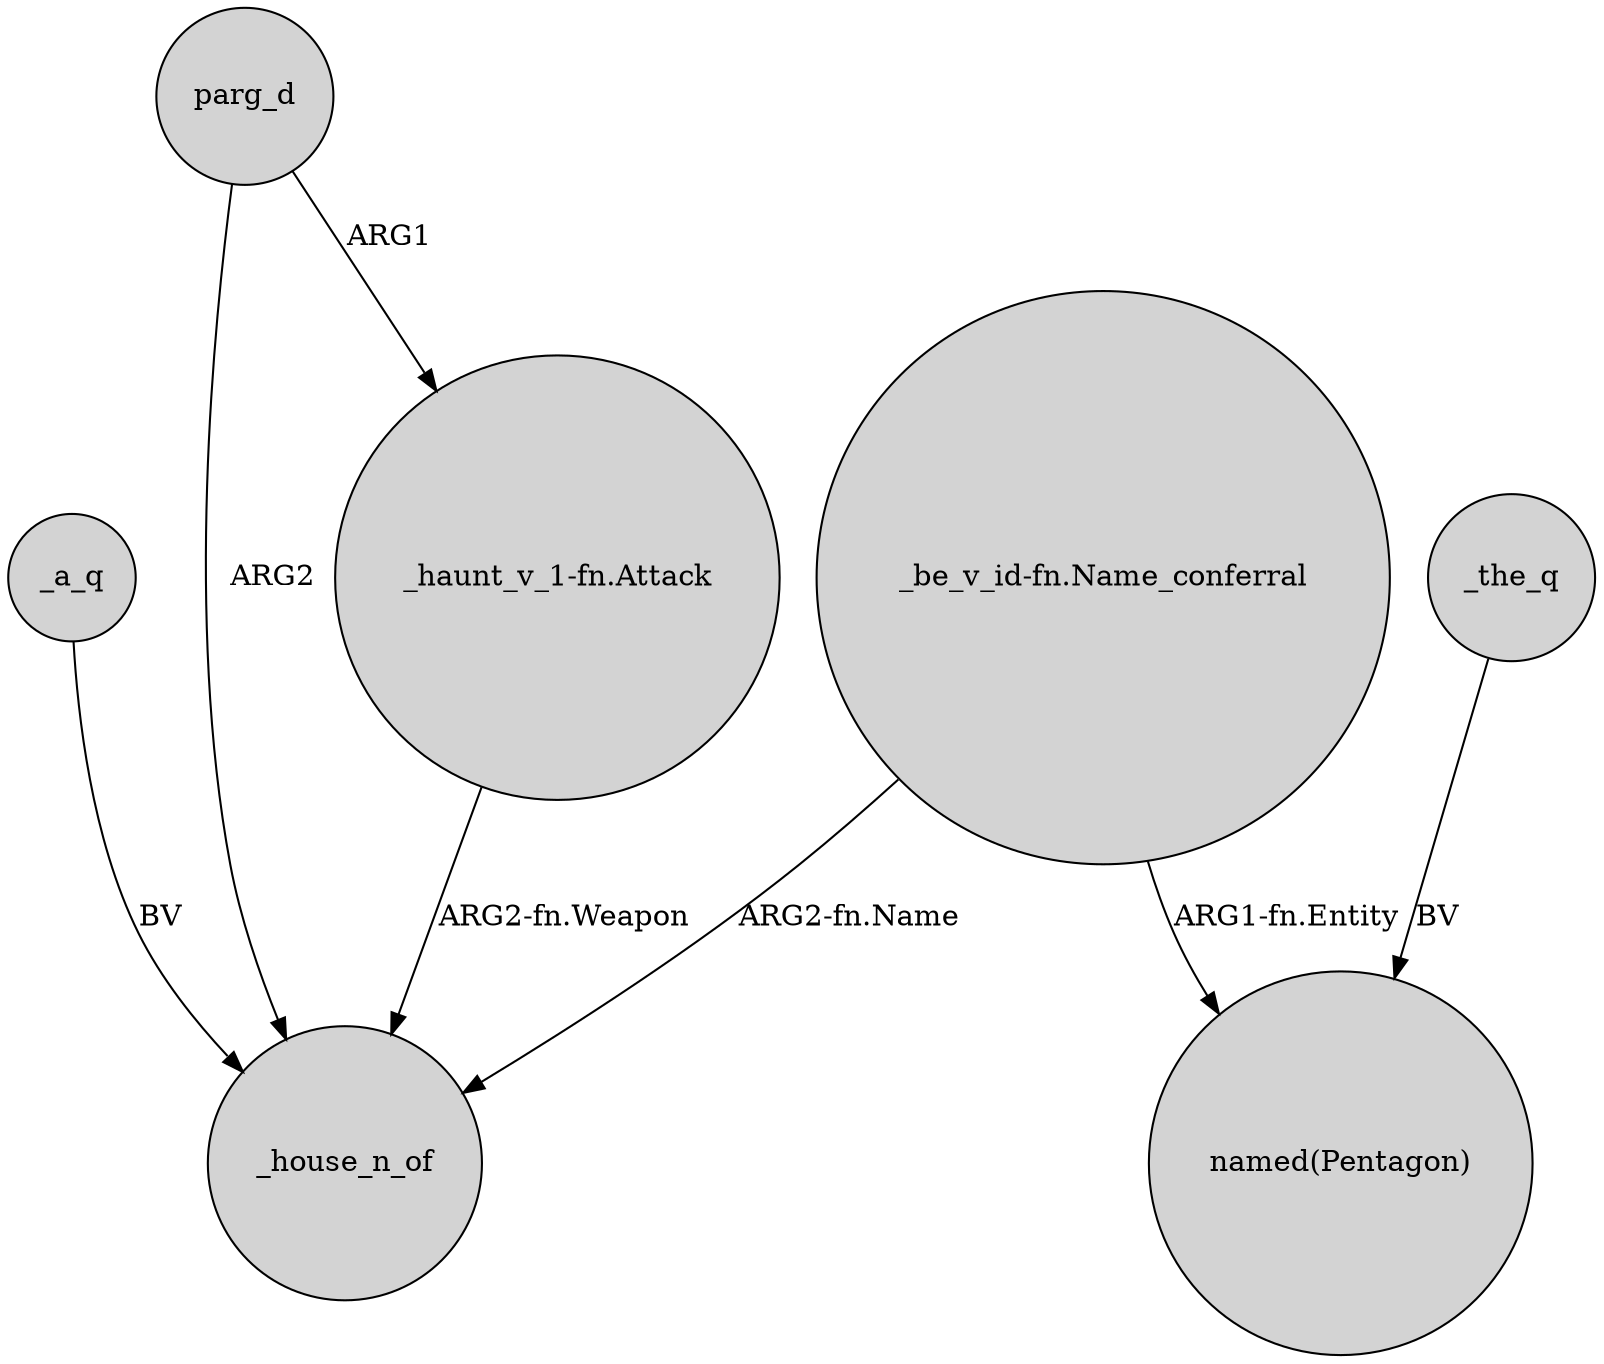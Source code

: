 digraph {
	node [shape=circle style=filled]
	_a_q -> _house_n_of [label=BV]
	"_be_v_id-fn.Name_conferral" -> _house_n_of [label="ARG2-fn.Name"]
	"_be_v_id-fn.Name_conferral" -> "named(Pentagon)" [label="ARG1-fn.Entity"]
	parg_d -> _house_n_of [label=ARG2]
	parg_d -> "_haunt_v_1-fn.Attack" [label=ARG1]
	"_haunt_v_1-fn.Attack" -> _house_n_of [label="ARG2-fn.Weapon"]
	_the_q -> "named(Pentagon)" [label=BV]
}
